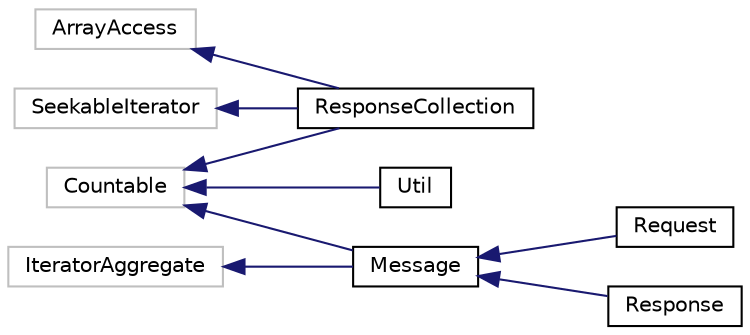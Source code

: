 digraph "Graphical Class Hierarchy"
{
  edge [fontname="Helvetica",fontsize="10",labelfontname="Helvetica",labelfontsize="10"];
  node [fontname="Helvetica",fontsize="10",shape=record];
  rankdir="LR";
  Node28 [label="ArrayAccess",height=0.2,width=0.4,color="grey75", fillcolor="white", style="filled"];
  Node28 -> Node0 [dir="back",color="midnightblue",fontsize="10",style="solid",fontname="Helvetica"];
  Node0 [label="ResponseCollection",height=0.2,width=0.4,color="black", fillcolor="white", style="filled",URL="$class_p_e_a_r2_1_1_net_1_1_router_o_s_1_1_response_collection.html"];
  Node26 [label="Countable",height=0.2,width=0.4,color="grey75", fillcolor="white", style="filled"];
  Node26 -> Node22 [dir="back",color="midnightblue",fontsize="10",style="solid",fontname="Helvetica"];
  Node22 [label="Message",height=0.2,width=0.4,color="black", fillcolor="white", style="filled",URL="$class_p_e_a_r2_1_1_net_1_1_router_o_s_1_1_message.html"];
  Node22 -> Node23 [dir="back",color="midnightblue",fontsize="10",style="solid",fontname="Helvetica"];
  Node23 [label="Request",height=0.2,width=0.4,color="black", fillcolor="white", style="filled",URL="$class_p_e_a_r2_1_1_net_1_1_router_o_s_1_1_request.html"];
  Node22 -> Node24 [dir="back",color="midnightblue",fontsize="10",style="solid",fontname="Helvetica"];
  Node24 [label="Response",height=0.2,width=0.4,color="black", fillcolor="white", style="filled",URL="$class_p_e_a_r2_1_1_net_1_1_router_o_s_1_1_response.html"];
  Node26 -> Node0 [dir="back",color="midnightblue",fontsize="10",style="solid",fontname="Helvetica"];
  Node26 -> Node27 [dir="back",color="midnightblue",fontsize="10",style="solid",fontname="Helvetica"];
  Node27 [label="Util",height=0.2,width=0.4,color="black", fillcolor="white", style="filled",URL="$class_p_e_a_r2_1_1_net_1_1_router_o_s_1_1_util.html"];
  Node21 [label="IteratorAggregate",height=0.2,width=0.4,color="grey75", fillcolor="white", style="filled"];
  Node21 -> Node22 [dir="back",color="midnightblue",fontsize="10",style="solid",fontname="Helvetica"];
  Node18 [label="SeekableIterator",height=0.2,width=0.4,color="grey75", fillcolor="white", style="filled"];
  Node18 -> Node0 [dir="back",color="midnightblue",fontsize="10",style="solid",fontname="Helvetica"];
}
